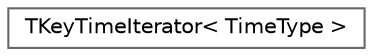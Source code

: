digraph "Graphical Class Hierarchy"
{
 // INTERACTIVE_SVG=YES
 // LATEX_PDF_SIZE
  bgcolor="transparent";
  edge [fontname=Helvetica,fontsize=10,labelfontname=Helvetica,labelfontsize=10];
  node [fontname=Helvetica,fontsize=10,shape=box,height=0.2,width=0.4];
  rankdir="LR";
  Node0 [id="Node000000",label="TKeyTimeIterator\< TimeType \>",height=0.2,width=0.4,color="grey40", fillcolor="white", style="filled",URL="$d5/d9f/structTKeyTimeIterator.html",tooltip="Key time iterator for TKeyFrameManipulator."];
}
